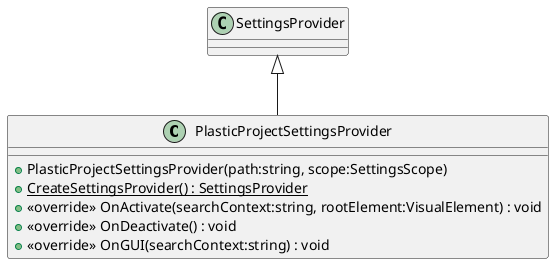 @startuml
class PlasticProjectSettingsProvider {
    + PlasticProjectSettingsProvider(path:string, scope:SettingsScope)
    + {static} CreateSettingsProvider() : SettingsProvider
    + <<override>> OnActivate(searchContext:string, rootElement:VisualElement) : void
    + <<override>> OnDeactivate() : void
    + <<override>> OnGUI(searchContext:string) : void
}
SettingsProvider <|-- PlasticProjectSettingsProvider
@enduml
